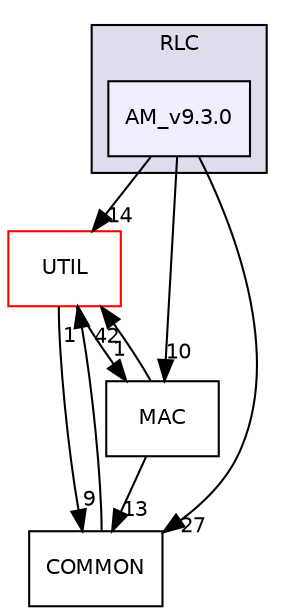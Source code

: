 digraph "LAYER2/RLC/AM_v9.3.0" {
  compound=true
  node [ fontsize="10", fontname="Helvetica"];
  edge [ labelfontsize="10", labelfontname="Helvetica"];
  subgraph clusterdir_5fabdf7b07d43e66f80a0d80f5441e24 {
    graph [ bgcolor="#ddddee", pencolor="black", label="RLC" fontname="Helvetica", fontsize="10", URL="dir_5fabdf7b07d43e66f80a0d80f5441e24.html"]
  dir_7022e0fe82d99b38b90427b0f65504a5 [shape=box, label="AM_v9.3.0", style="filled", fillcolor="#eeeeff", pencolor="black", URL="dir_7022e0fe82d99b38b90427b0f65504a5.html"];
  }
  dir_589c038ec477796bd05e0ef97bb6baa5 [shape=box label="UTIL" fillcolor="white" style="filled" color="red" URL="dir_589c038ec477796bd05e0ef97bb6baa5.html"];
  dir_7df49ef0c5f0d4b2a785a319ccac4397 [shape=box label="COMMON" URL="dir_7df49ef0c5f0d4b2a785a319ccac4397.html"];
  dir_11970ecf0a0b75773a9737a5f40e3100 [shape=box label="MAC" URL="dir_11970ecf0a0b75773a9737a5f40e3100.html"];
  dir_7022e0fe82d99b38b90427b0f65504a5->dir_589c038ec477796bd05e0ef97bb6baa5 [headlabel="14", labeldistance=1.5 headhref="dir_000034_000020.html"];
  dir_7022e0fe82d99b38b90427b0f65504a5->dir_7df49ef0c5f0d4b2a785a319ccac4397 [headlabel="27", labeldistance=1.5 headhref="dir_000034_000000.html"];
  dir_7022e0fe82d99b38b90427b0f65504a5->dir_11970ecf0a0b75773a9737a5f40e3100 [headlabel="10", labeldistance=1.5 headhref="dir_000034_000019.html"];
  dir_589c038ec477796bd05e0ef97bb6baa5->dir_7df49ef0c5f0d4b2a785a319ccac4397 [headlabel="9", labeldistance=1.5 headhref="dir_000020_000000.html"];
  dir_589c038ec477796bd05e0ef97bb6baa5->dir_11970ecf0a0b75773a9737a5f40e3100 [headlabel="1", labeldistance=1.5 headhref="dir_000020_000019.html"];
  dir_7df49ef0c5f0d4b2a785a319ccac4397->dir_589c038ec477796bd05e0ef97bb6baa5 [headlabel="1", labeldistance=1.5 headhref="dir_000000_000020.html"];
  dir_11970ecf0a0b75773a9737a5f40e3100->dir_589c038ec477796bd05e0ef97bb6baa5 [headlabel="42", labeldistance=1.5 headhref="dir_000019_000020.html"];
  dir_11970ecf0a0b75773a9737a5f40e3100->dir_7df49ef0c5f0d4b2a785a319ccac4397 [headlabel="13", labeldistance=1.5 headhref="dir_000019_000000.html"];
}
